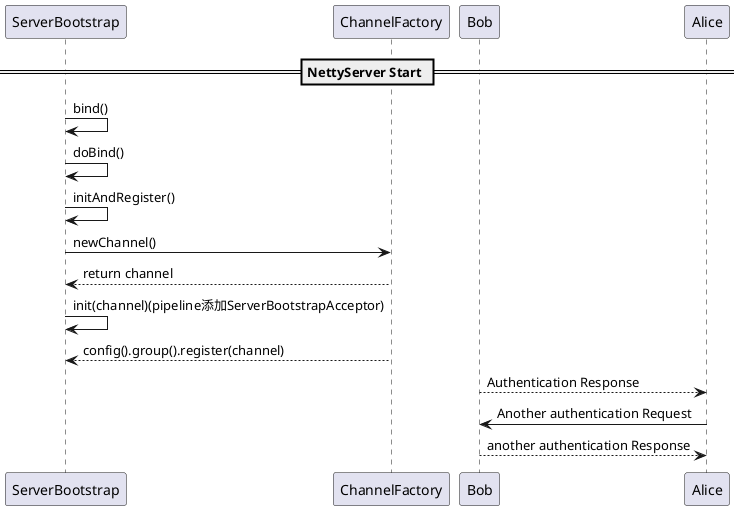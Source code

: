 @startuml
== NettyServer Start ==
ServerBootstrap -> ServerBootstrap: bind()
ServerBootstrap -> ServerBootstrap: doBind()
ServerBootstrap -> ServerBootstrap: initAndRegister()
ServerBootstrap -> ChannelFactory: newChannel()
ChannelFactory --> ServerBootstrap: return channel
ServerBootstrap -> ServerBootstrap: init(channel)(pipeline添加ServerBootstrapAcceptor)
ChannelFactory --> ServerBootstrap: config().group().register(channel)



Bob --> Alice: Authentication Response
Alice -> Bob: Another authentication Request
Alice <-- Bob: another authentication Response
@enduml